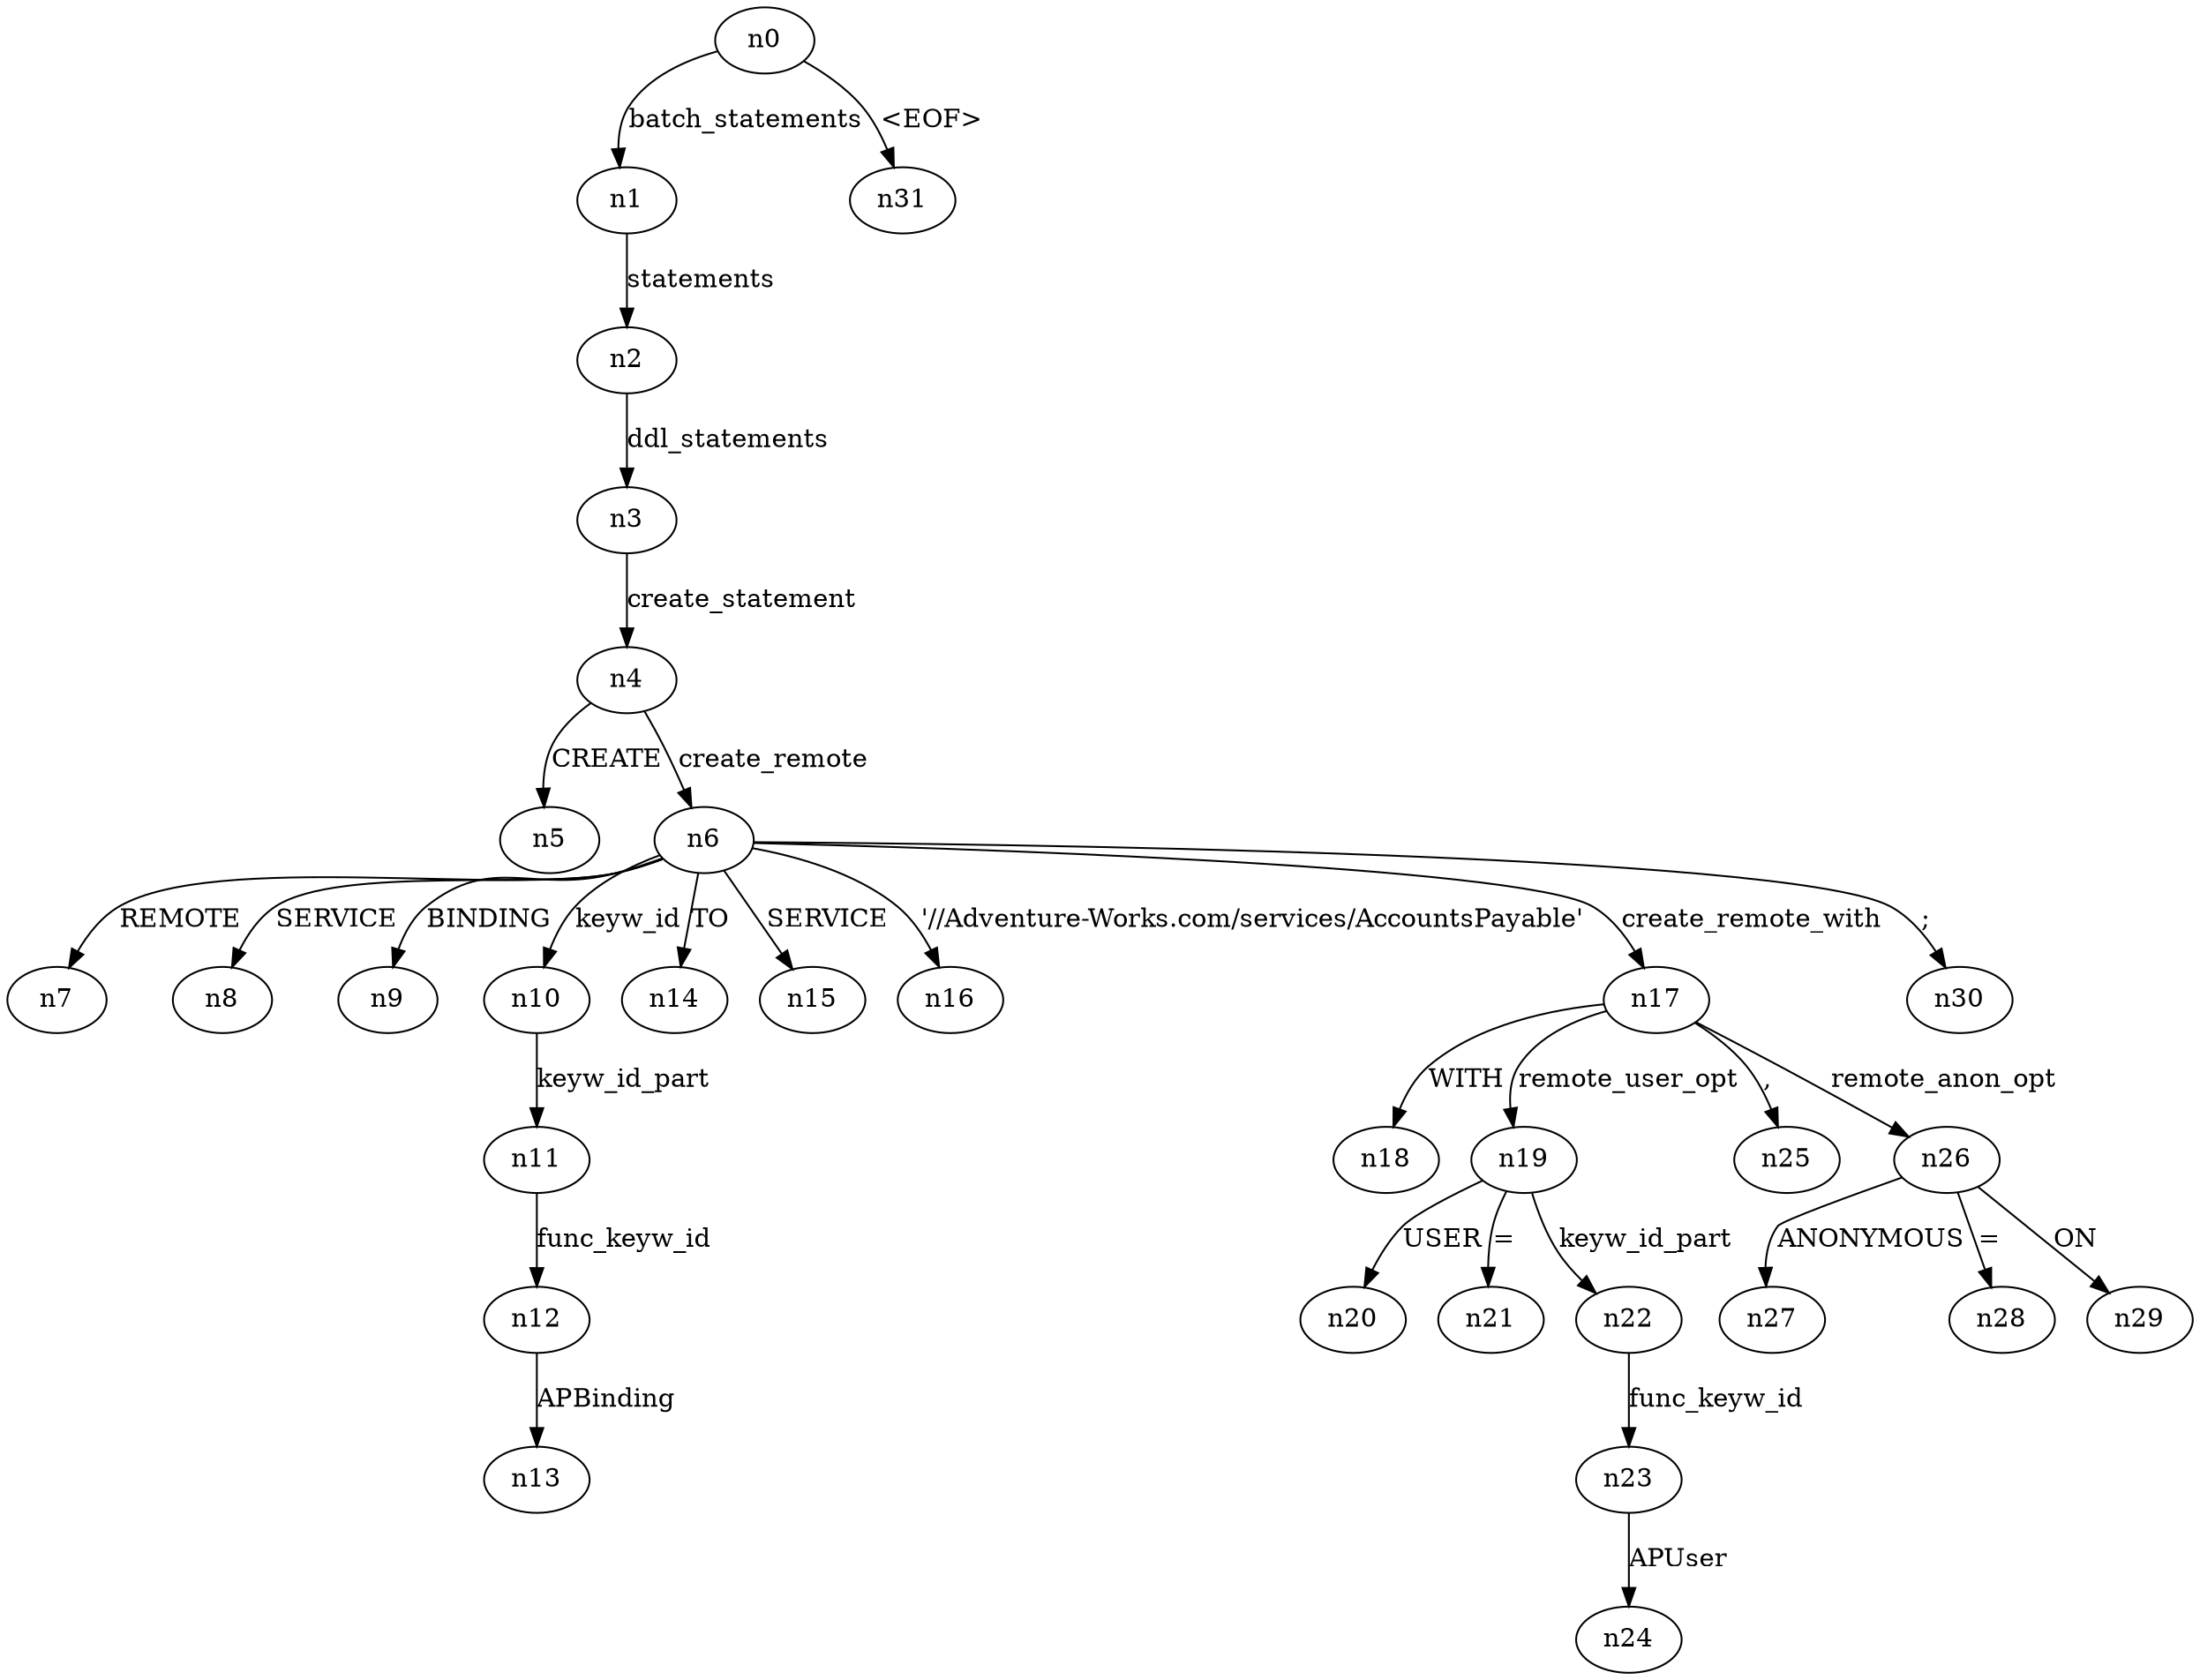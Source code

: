digraph ParseTree {
  n0 -> n1 [label="batch_statements"];
  n1 -> n2 [label="statements"];
  n2 -> n3 [label="ddl_statements"];
  n3 -> n4 [label="create_statement"];
  n4 -> n5 [label="CREATE"];
  n4 -> n6 [label="create_remote"];
  n6 -> n7 [label="REMOTE"];
  n6 -> n8 [label="SERVICE"];
  n6 -> n9 [label="BINDING"];
  n6 -> n10 [label="keyw_id"];
  n10 -> n11 [label="keyw_id_part"];
  n11 -> n12 [label="func_keyw_id"];
  n12 -> n13 [label="APBinding"];
  n6 -> n14 [label="TO"];
  n6 -> n15 [label="SERVICE"];
  n6 -> n16 [label="'//Adventure-Works.com/services/AccountsPayable'"];
  n6 -> n17 [label="create_remote_with"];
  n17 -> n18 [label="WITH"];
  n17 -> n19 [label="remote_user_opt"];
  n19 -> n20 [label="USER"];
  n19 -> n21 [label="="];
  n19 -> n22 [label="keyw_id_part"];
  n22 -> n23 [label="func_keyw_id"];
  n23 -> n24 [label="APUser"];
  n17 -> n25 [label=","];
  n17 -> n26 [label="remote_anon_opt"];
  n26 -> n27 [label="ANONYMOUS"];
  n26 -> n28 [label="="];
  n26 -> n29 [label="ON"];
  n6 -> n30 [label=";"];
  n0 -> n31 [label="<EOF>"];
}